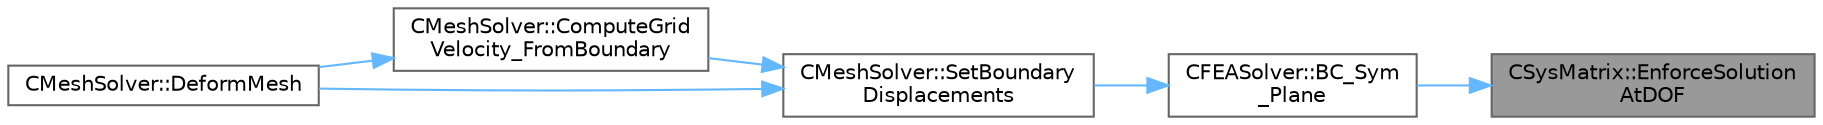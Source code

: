 digraph "CSysMatrix::EnforceSolutionAtDOF"
{
 // LATEX_PDF_SIZE
  bgcolor="transparent";
  edge [fontname=Helvetica,fontsize=10,labelfontname=Helvetica,labelfontsize=10];
  node [fontname=Helvetica,fontsize=10,shape=box,height=0.2,width=0.4];
  rankdir="RL";
  Node1 [id="Node000001",label="CSysMatrix::EnforceSolution\lAtDOF",height=0.2,width=0.4,color="gray40", fillcolor="grey60", style="filled", fontcolor="black",tooltip="Version of EnforceSolutionAtNode for a single degree of freedom."];
  Node1 -> Node2 [id="edge1_Node000001_Node000002",dir="back",color="steelblue1",style="solid",tooltip=" "];
  Node2 [id="Node000002",label="CFEASolver::BC_Sym\l_Plane",height=0.2,width=0.4,color="grey40", fillcolor="white", style="filled",URL="$classCFEASolver.html#af0a805865c44d83408700f36050555ab",tooltip="Symmetry boundary conditions."];
  Node2 -> Node3 [id="edge2_Node000002_Node000003",dir="back",color="steelblue1",style="solid",tooltip=" "];
  Node3 [id="Node000003",label="CMeshSolver::SetBoundary\lDisplacements",height=0.2,width=0.4,color="grey40", fillcolor="white", style="filled",URL="$classCMeshSolver.html#a7d6d7ddc8fb135f6c4ef6313ff2f7e3c",tooltip="Check the boundary vertex that are going to be moved."];
  Node3 -> Node4 [id="edge3_Node000003_Node000004",dir="back",color="steelblue1",style="solid",tooltip=" "];
  Node4 [id="Node000004",label="CMeshSolver::ComputeGrid\lVelocity_FromBoundary",height=0.2,width=0.4,color="grey40", fillcolor="white", style="filled",URL="$classCMeshSolver.html#a0dde897c2a1bc27f95c5da3bb30e5c33",tooltip="Compute the grid velocity form the velocity at deformable boundary."];
  Node4 -> Node5 [id="edge4_Node000004_Node000005",dir="back",color="steelblue1",style="solid",tooltip=" "];
  Node5 [id="Node000005",label="CMeshSolver::DeformMesh",height=0.2,width=0.4,color="grey40", fillcolor="white", style="filled",URL="$classCMeshSolver.html#a573e4ddd63b680f5705f402ec317820b",tooltip="Grid deformation using the linear elasticity equations."];
  Node3 -> Node5 [id="edge5_Node000003_Node000005",dir="back",color="steelblue1",style="solid",tooltip=" "];
}
